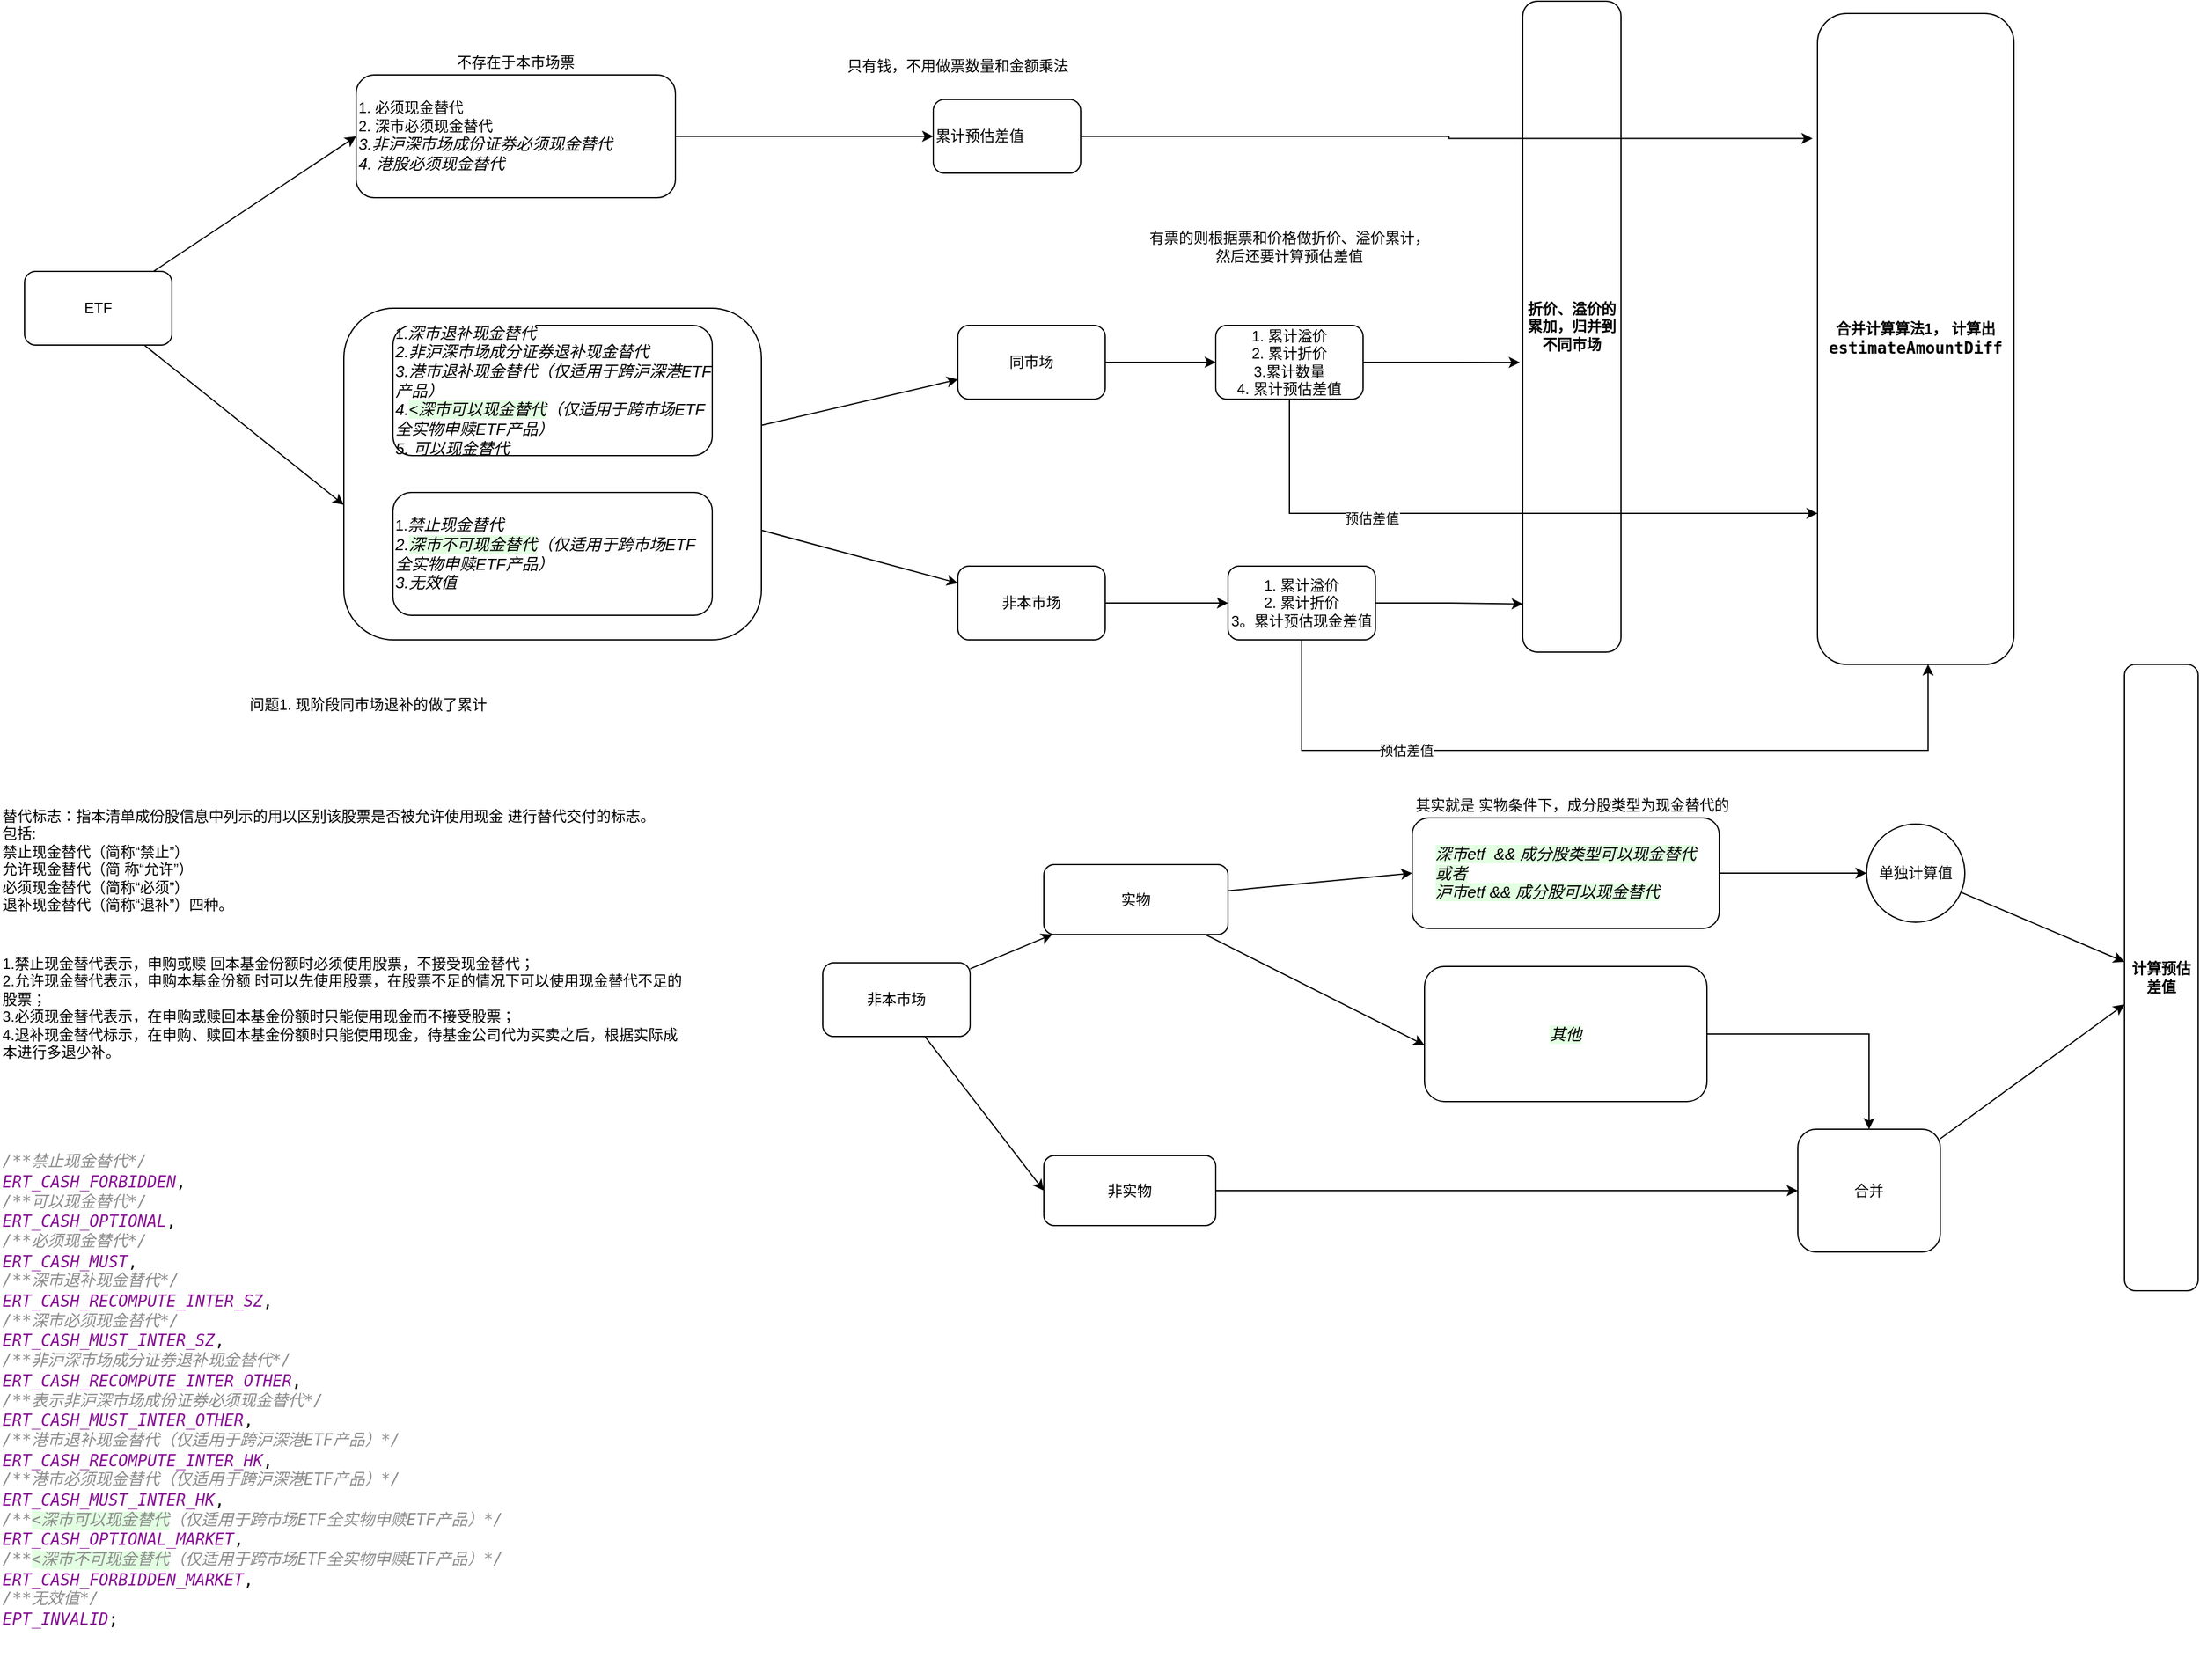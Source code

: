 <mxfile version="26.1.3">
  <diagram name="第 1 页" id="rbjTrnQubaZhu8TUefxR">
    <mxGraphModel dx="1434" dy="738" grid="1" gridSize="10" guides="1" tooltips="1" connect="1" arrows="1" fold="1" page="1" pageScale="1" pageWidth="1169" pageHeight="827" math="0" shadow="0">
      <root>
        <mxCell id="0" />
        <mxCell id="1" parent="0" />
        <mxCell id="Pjw4ReAp0QkN3uzusqus-16" style="rounded=0;orthogonalLoop=1;jettySize=auto;html=1;" edge="1" parent="1" source="Pjw4ReAp0QkN3uzusqus-10" target="Pjw4ReAp0QkN3uzusqus-14">
          <mxGeometry relative="1" as="geometry" />
        </mxCell>
        <mxCell id="Pjw4ReAp0QkN3uzusqus-17" style="rounded=0;orthogonalLoop=1;jettySize=auto;html=1;" edge="1" parent="1" source="Pjw4ReAp0QkN3uzusqus-10" target="Pjw4ReAp0QkN3uzusqus-15">
          <mxGeometry relative="1" as="geometry" />
        </mxCell>
        <mxCell id="Pjw4ReAp0QkN3uzusqus-10" value="" style="rounded=1;whiteSpace=wrap;html=1;" vertex="1" parent="1">
          <mxGeometry x="340" y="360" width="340" height="270" as="geometry" />
        </mxCell>
        <mxCell id="Pjw4ReAp0QkN3uzusqus-4" style="rounded=0;orthogonalLoop=1;jettySize=auto;html=1;entryX=0;entryY=0.5;entryDx=0;entryDy=0;" edge="1" parent="1" source="Pjw4ReAp0QkN3uzusqus-1" target="Pjw4ReAp0QkN3uzusqus-3">
          <mxGeometry relative="1" as="geometry" />
        </mxCell>
        <mxCell id="Pjw4ReAp0QkN3uzusqus-1" value="ETF" style="rounded=1;whiteSpace=wrap;html=1;" vertex="1" parent="1">
          <mxGeometry x="80" y="330" width="120" height="60" as="geometry" />
        </mxCell>
        <mxCell id="Pjw4ReAp0QkN3uzusqus-2" value="&lt;div style=&quot;background-color: rgb(255, 255, 255); color: rgb(8, 8, 8); font-family: &amp;quot;JetBrains Mono&amp;quot;, monospace; font-size: 9.8pt; white-space: pre;&quot;&gt;&lt;span style=&quot;color: rgb(140, 140, 140); font-style: italic;&quot;&gt;/**&lt;/span&gt;&lt;span style=&quot;color: rgb(140, 140, 140); font-style: italic; font-family: &amp;quot;Courier New&amp;quot;, monospace;&quot;&gt;禁止现金替代&lt;/span&gt;&lt;span style=&quot;color: rgb(140, 140, 140); font-style: italic;&quot;&gt;*/&lt;br&gt;&lt;/span&gt;&lt;span style=&quot;color: rgb(135, 16, 148); font-style: italic;&quot;&gt;ERT_CASH_FORBIDDEN&lt;/span&gt;,&lt;br&gt;&lt;span style=&quot;color: rgb(140, 140, 140); font-style: italic;&quot;&gt;/**&lt;/span&gt;&lt;span style=&quot;color: rgb(140, 140, 140); font-style: italic; font-family: &amp;quot;Courier New&amp;quot;, monospace;&quot;&gt;可以现金替代&lt;/span&gt;&lt;span style=&quot;color: rgb(140, 140, 140); font-style: italic;&quot;&gt;*/&lt;br&gt;&lt;/span&gt;&lt;span style=&quot;color: rgb(135, 16, 148); font-style: italic;&quot;&gt;ERT_CASH_OPTIONAL&lt;/span&gt;,&lt;br&gt;&lt;span style=&quot;color: rgb(140, 140, 140); font-style: italic;&quot;&gt;/**&lt;/span&gt;&lt;span style=&quot;color: rgb(140, 140, 140); font-style: italic; font-family: &amp;quot;Courier New&amp;quot;, monospace;&quot;&gt;必须现金替代&lt;/span&gt;&lt;span style=&quot;color: rgb(140, 140, 140); font-style: italic;&quot;&gt;*/&lt;br&gt;&lt;/span&gt;&lt;span style=&quot;color: rgb(135, 16, 148); font-style: italic;&quot;&gt;ERT_CASH_MUST&lt;/span&gt;,&lt;br&gt;&lt;span style=&quot;color: rgb(140, 140, 140); font-style: italic;&quot;&gt;/**&lt;/span&gt;&lt;span style=&quot;color: rgb(140, 140, 140); font-style: italic; font-family: &amp;quot;Courier New&amp;quot;, monospace;&quot;&gt;深市退补现金替代&lt;/span&gt;&lt;span style=&quot;color: rgb(140, 140, 140); font-style: italic;&quot;&gt;*/&lt;br&gt;&lt;/span&gt;&lt;span style=&quot;color: rgb(135, 16, 148); font-style: italic;&quot;&gt;ERT_CASH_RECOMPUTE_INTER_SZ&lt;/span&gt;,&lt;br&gt;&lt;span style=&quot;color: rgb(140, 140, 140); font-style: italic;&quot;&gt;/**&lt;/span&gt;&lt;span style=&quot;color: rgb(140, 140, 140); font-style: italic; font-family: &amp;quot;Courier New&amp;quot;, monospace;&quot;&gt;深市必须现金替代&lt;/span&gt;&lt;span style=&quot;color: rgb(140, 140, 140); font-style: italic;&quot;&gt;*/&lt;br&gt;&lt;/span&gt;&lt;span style=&quot;color: rgb(135, 16, 148); font-style: italic;&quot;&gt;ERT_CASH_MUST_INTER_SZ&lt;/span&gt;,&lt;br&gt;&lt;span style=&quot;color: rgb(140, 140, 140); font-style: italic;&quot;&gt;/**&lt;/span&gt;&lt;span style=&quot;color: rgb(140, 140, 140); font-style: italic; font-family: &amp;quot;Courier New&amp;quot;, monospace;&quot;&gt;非沪深市场成分证券退补现金替代&lt;/span&gt;&lt;span style=&quot;color: rgb(140, 140, 140); font-style: italic;&quot;&gt;*/&lt;br&gt;&lt;/span&gt;&lt;span style=&quot;color: rgb(135, 16, 148); font-style: italic;&quot;&gt;ERT_CASH_RECOMPUTE_INTER_OTHER&lt;/span&gt;,&lt;br&gt;&lt;span style=&quot;color: rgb(140, 140, 140); font-style: italic;&quot;&gt;/**&lt;/span&gt;&lt;span style=&quot;color: rgb(140, 140, 140); font-style: italic; font-family: &amp;quot;Courier New&amp;quot;, monospace;&quot;&gt;表示非沪深市场成份证券必须现金替代&lt;/span&gt;&lt;span style=&quot;color: rgb(140, 140, 140); font-style: italic;&quot;&gt;*/&lt;br&gt;&lt;/span&gt;&lt;span style=&quot;color: rgb(135, 16, 148); font-style: italic;&quot;&gt;ERT_CASH_MUST_INTER_OTHER&lt;/span&gt;,&lt;br&gt;&lt;span style=&quot;color: rgb(140, 140, 140); font-style: italic;&quot;&gt;/**&lt;/span&gt;&lt;span style=&quot;color: rgb(140, 140, 140); font-style: italic; font-family: &amp;quot;Courier New&amp;quot;, monospace;&quot;&gt;港市退补现金替代（仅适用于跨沪深港&lt;/span&gt;&lt;span style=&quot;color: rgb(140, 140, 140); font-style: italic;&quot;&gt;ETF&lt;/span&gt;&lt;span style=&quot;color: rgb(140, 140, 140); font-style: italic; font-family: &amp;quot;Courier New&amp;quot;, monospace;&quot;&gt;产品）&lt;/span&gt;&lt;span style=&quot;color: rgb(140, 140, 140); font-style: italic;&quot;&gt;*/&lt;br&gt;&lt;/span&gt;&lt;span style=&quot;color: rgb(135, 16, 148); font-style: italic;&quot;&gt;ERT_CASH_RECOMPUTE_INTER_HK&lt;/span&gt;,&lt;br&gt;&lt;span style=&quot;color: rgb(140, 140, 140); font-style: italic;&quot;&gt;/**&lt;/span&gt;&lt;span style=&quot;color: rgb(140, 140, 140); font-style: italic; font-family: &amp;quot;Courier New&amp;quot;, monospace;&quot;&gt;港市必须现金替代（仅适用于跨沪深港&lt;/span&gt;&lt;span style=&quot;color: rgb(140, 140, 140); font-style: italic;&quot;&gt;ETF&lt;/span&gt;&lt;span style=&quot;color: rgb(140, 140, 140); font-style: italic; font-family: &amp;quot;Courier New&amp;quot;, monospace;&quot;&gt;产品）&lt;/span&gt;&lt;span style=&quot;color: rgb(140, 140, 140); font-style: italic;&quot;&gt;*/&lt;br&gt;&lt;/span&gt;&lt;span style=&quot;color: rgb(135, 16, 148); font-style: italic;&quot;&gt;ERT_CASH_MUST_INTER_HK&lt;/span&gt;,&lt;br&gt;&lt;span style=&quot;color: rgb(140, 140, 140); font-style: italic;&quot;&gt;/**&lt;/span&gt;&lt;span style=&quot;color: rgb(140, 140, 140); background-color: rgb(226, 255, 226); font-style: italic;&quot;&gt;&amp;lt;&lt;/span&gt;&lt;span style=&quot;color: rgb(140, 140, 140); background-color: rgb(226, 255, 226); font-style: italic; font-family: &amp;quot;Courier New&amp;quot;, monospace;&quot;&gt;深市可以现金替代&lt;/span&gt;&lt;span style=&quot;color: rgb(140, 140, 140); font-style: italic; font-family: &amp;quot;Courier New&amp;quot;, monospace;&quot;&gt;（仅适用于跨市场&lt;/span&gt;&lt;span style=&quot;color: rgb(140, 140, 140); font-style: italic;&quot;&gt;ETF&lt;/span&gt;&lt;span style=&quot;color: rgb(140, 140, 140); font-style: italic; font-family: &amp;quot;Courier New&amp;quot;, monospace;&quot;&gt;全实物申赎&lt;/span&gt;&lt;span style=&quot;color: rgb(140, 140, 140); font-style: italic;&quot;&gt;ETF&lt;/span&gt;&lt;span style=&quot;color: rgb(140, 140, 140); font-style: italic; font-family: &amp;quot;Courier New&amp;quot;, monospace;&quot;&gt;产品）&lt;/span&gt;&lt;span style=&quot;color: rgb(140, 140, 140); font-style: italic;&quot;&gt;*/&lt;br&gt;&lt;/span&gt;&lt;span style=&quot;color: rgb(135, 16, 148); font-style: italic;&quot;&gt;ERT_CASH_OPTIONAL_MARKET&lt;/span&gt;,&lt;br&gt;&lt;span style=&quot;color: rgb(140, 140, 140); font-style: italic;&quot;&gt;/**&lt;/span&gt;&lt;span style=&quot;color: rgb(140, 140, 140); background-color: rgb(226, 255, 226); font-style: italic;&quot;&gt;&amp;lt;&lt;/span&gt;&lt;span style=&quot;color: rgb(140, 140, 140); background-color: rgb(226, 255, 226); font-style: italic; font-family: &amp;quot;Courier New&amp;quot;, monospace;&quot;&gt;深市不可现金替代&lt;/span&gt;&lt;span style=&quot;color: rgb(140, 140, 140); font-style: italic; font-family: &amp;quot;Courier New&amp;quot;, monospace;&quot;&gt;（仅适用于跨市场&lt;/span&gt;&lt;span style=&quot;color: rgb(140, 140, 140); font-style: italic;&quot;&gt;ETF&lt;/span&gt;&lt;span style=&quot;color: rgb(140, 140, 140); font-style: italic; font-family: &amp;quot;Courier New&amp;quot;, monospace;&quot;&gt;全实物申赎&lt;/span&gt;&lt;span style=&quot;color: rgb(140, 140, 140); font-style: italic;&quot;&gt;ETF&lt;/span&gt;&lt;span style=&quot;color: rgb(140, 140, 140); font-style: italic; font-family: &amp;quot;Courier New&amp;quot;, monospace;&quot;&gt;产品）&lt;/span&gt;&lt;span style=&quot;color: rgb(140, 140, 140); font-style: italic;&quot;&gt;*/&lt;br&gt;&lt;/span&gt;&lt;span style=&quot;color: rgb(135, 16, 148); font-style: italic;&quot;&gt;ERT_CASH_FORBIDDEN_MARKET&lt;/span&gt;,&lt;br&gt;&lt;span style=&quot;color: rgb(140, 140, 140); font-style: italic;&quot;&gt;/**&lt;/span&gt;&lt;span style=&quot;color: rgb(140, 140, 140); font-style: italic; font-family: &amp;quot;Courier New&amp;quot;, monospace;&quot;&gt;无效值&lt;/span&gt;&lt;span style=&quot;color: rgb(140, 140, 140); font-style: italic;&quot;&gt;*/&lt;br&gt;&lt;/span&gt;&lt;span style=&quot;color: rgb(135, 16, 148); font-style: italic;&quot;&gt;EPT_INVALID&lt;/span&gt;;&lt;/div&gt;" style="text;html=1;align=left;verticalAlign=middle;whiteSpace=wrap;rounded=0;" vertex="1" parent="1">
          <mxGeometry x="60" y="1006" width="440" height="470" as="geometry" />
        </mxCell>
        <mxCell id="Pjw4ReAp0QkN3uzusqus-19" value="" style="edgeStyle=orthogonalEdgeStyle;rounded=0;orthogonalLoop=1;jettySize=auto;html=1;" edge="1" parent="1" source="Pjw4ReAp0QkN3uzusqus-3" target="Pjw4ReAp0QkN3uzusqus-18">
          <mxGeometry relative="1" as="geometry" />
        </mxCell>
        <mxCell id="Pjw4ReAp0QkN3uzusqus-3" value="&lt;font style=&quot;color: rgb(0, 0, 0);&quot; face=&quot;Helvetica&quot;&gt;1. 必须现金替代&lt;/font&gt;&lt;div&gt;&lt;font style=&quot;color: rgb(0, 0, 0);&quot; face=&quot;Helvetica&quot;&gt;2. 深市必须现金替代&lt;/font&gt;&lt;/div&gt;&lt;div&gt;&lt;span style=&quot;font-size: 13.067px; font-style: italic; white-space: pre; background-color: rgb(255, 255, 255);&quot;&gt;&lt;font style=&quot;color: rgb(0, 0, 0);&quot; face=&quot;Helvetica&quot;&gt;3.非沪深市场成份证券必须现金替代&lt;/font&gt;&lt;/span&gt;&lt;/div&gt;&lt;div&gt;&lt;span style=&quot;font-size: 13.067px; font-style: italic; white-space: pre; background-color: rgb(255, 255, 255);&quot;&gt;&lt;font style=&quot;color: rgb(0, 0, 0);&quot; face=&quot;Helvetica&quot;&gt;4. 港股必须现金替代&lt;/font&gt;&lt;/span&gt;&lt;/div&gt;" style="rounded=1;whiteSpace=wrap;html=1;align=left;" vertex="1" parent="1">
          <mxGeometry x="350" y="170" width="260" height="100" as="geometry" />
        </mxCell>
        <mxCell id="Pjw4ReAp0QkN3uzusqus-5" value="1.&lt;span style=&quot;font-size: 13.067px; font-style: italic; white-space: pre; background-color: rgb(255, 255, 255);&quot;&gt;深市退补现金替代&lt;/span&gt;&lt;div&gt;&lt;span style=&quot;font-size: 13.067px; font-style: italic; white-space: pre; background-color: rgb(255, 255, 255);&quot;&gt;2.&lt;/span&gt;&lt;span style=&quot;background-color: rgb(255, 255, 255); font-size: 13.067px; font-style: italic; white-space: pre;&quot;&gt;非沪深市场成分证券退补现金替代&lt;/span&gt;&lt;/div&gt;&lt;div&gt;&lt;span style=&quot;background-color: rgb(255, 255, 255); font-size: 13.067px; font-style: italic; white-space: pre;&quot;&gt;3.&lt;/span&gt;&lt;span style=&quot;background-color: transparent; font-size: 13.067px; white-space: pre; font-style: italic;&quot;&gt;港市退补现金替代（仅适用于跨沪深港&lt;/span&gt;&lt;span style=&quot;background-color: transparent; font-size: 13.067px; white-space: pre; font-style: italic;&quot;&gt;ETF&lt;/span&gt;&lt;span style=&quot;background-color: transparent; font-size: 13.067px; white-space: pre; font-style: italic;&quot;&gt;产品）&lt;/span&gt;&lt;/div&gt;&lt;div&gt;&lt;span style=&quot;background-color: transparent; font-size: 13.067px; white-space: pre; font-style: italic;&quot;&gt;4.&lt;/span&gt;&lt;span style=&quot;font-size: 13.067px; white-space: pre; background-color: rgb(226, 255, 226); font-style: italic;&quot;&gt;&amp;lt;&lt;/span&gt;&lt;span style=&quot;font-size: 13.067px; white-space: pre; background-color: rgb(226, 255, 226); font-style: italic;&quot;&gt;深市可以现金替代&lt;/span&gt;&lt;span style=&quot;background-color: transparent; font-size: 13.067px; white-space: pre; font-style: italic;&quot;&gt;（仅适用于跨市场&lt;/span&gt;&lt;span style=&quot;background-color: transparent; font-size: 13.067px; white-space: pre; font-style: italic;&quot;&gt;ETF&lt;/span&gt;&lt;span style=&quot;background-color: transparent; font-size: 13.067px; white-space: pre; font-style: italic;&quot;&gt;全实物申赎&lt;/span&gt;&lt;span style=&quot;background-color: transparent; font-size: 13.067px; white-space: pre; font-style: italic;&quot;&gt;ETF&lt;/span&gt;&lt;span style=&quot;background-color: transparent; font-size: 13.067px; white-space: pre; font-style: italic;&quot;&gt;产品）&lt;/span&gt;&lt;/div&gt;&lt;div&gt;&lt;span style=&quot;background-color: transparent; font-size: 13.067px; white-space: pre; font-style: italic;&quot;&gt;5. 可以现金替代&lt;/span&gt;&lt;/div&gt;" style="rounded=1;whiteSpace=wrap;html=1;fontColor=default;fontFamily=Helvetica;align=left;" vertex="1" parent="1">
          <mxGeometry x="380" y="374" width="260" height="106" as="geometry" />
        </mxCell>
        <mxCell id="Pjw4ReAp0QkN3uzusqus-6" value="不存在于本市场票" style="text;html=1;align=center;verticalAlign=middle;whiteSpace=wrap;rounded=0;" vertex="1" parent="1">
          <mxGeometry x="405" y="150" width="150" height="20" as="geometry" />
        </mxCell>
        <mxCell id="Pjw4ReAp0QkN3uzusqus-9" value="1.&lt;span style=&quot;font-size: 13.067px; font-style: italic; white-space: pre; background-color: rgb(255, 255, 255);&quot;&gt;禁止现金替代&lt;/span&gt;&lt;div style=&quot;&quot;&gt;&lt;font&gt;&lt;span style=&quot;font-size: 13.067px; white-space: pre; background-color: rgb(255, 255, 255);&quot;&gt;&lt;i&gt;2.&lt;/i&gt;&lt;/span&gt;&lt;/font&gt;&lt;span style=&quot;font-size: 13.067px; white-space: pre; background-color: rgb(226, 255, 226); font-style: italic;&quot;&gt;深市不可现金替代&lt;/span&gt;&lt;span style=&quot;background-color: transparent; font-size: 13.067px; white-space: pre; font-style: italic;&quot;&gt;（仅适用于跨市场&lt;/span&gt;&lt;span style=&quot;background-color: transparent; font-size: 13.067px; white-space: pre; font-style: italic;&quot;&gt;ETF&lt;/span&gt;&lt;span style=&quot;background-color: transparent; font-size: 13.067px; white-space: pre; font-style: italic;&quot;&gt;全实物申赎&lt;/span&gt;&lt;span style=&quot;background-color: transparent; font-size: 13.067px; white-space: pre; font-style: italic;&quot;&gt;ETF&lt;/span&gt;&lt;span style=&quot;background-color: transparent; font-size: 13.067px; white-space: pre; font-style: italic;&quot;&gt;产品）&lt;/span&gt;&lt;/div&gt;&lt;div style=&quot;&quot;&gt;&lt;span style=&quot;background-color: transparent; font-size: 13.067px; white-space: pre; font-style: italic;&quot;&gt;3.&lt;/span&gt;&lt;span style=&quot;background-color: rgb(255, 255, 255); font-size: 13.067px; font-style: italic; white-space: pre;&quot;&gt;无效值&lt;/span&gt;&lt;/div&gt;" style="rounded=1;whiteSpace=wrap;html=1;fontColor=default;fontFamily=Helvetica;align=left;" vertex="1" parent="1">
          <mxGeometry x="380" y="510" width="260" height="100" as="geometry" />
        </mxCell>
        <mxCell id="Pjw4ReAp0QkN3uzusqus-12" style="rounded=0;orthogonalLoop=1;jettySize=auto;html=1;entryX=0;entryY=0.593;entryDx=0;entryDy=0;entryPerimeter=0;" edge="1" parent="1" source="Pjw4ReAp0QkN3uzusqus-1" target="Pjw4ReAp0QkN3uzusqus-10">
          <mxGeometry relative="1" as="geometry" />
        </mxCell>
        <mxCell id="Pjw4ReAp0QkN3uzusqus-21" value="" style="edgeStyle=orthogonalEdgeStyle;rounded=0;orthogonalLoop=1;jettySize=auto;html=1;" edge="1" parent="1" source="Pjw4ReAp0QkN3uzusqus-14" target="Pjw4ReAp0QkN3uzusqus-20">
          <mxGeometry relative="1" as="geometry" />
        </mxCell>
        <mxCell id="Pjw4ReAp0QkN3uzusqus-14" value="同市场" style="rounded=1;whiteSpace=wrap;html=1;" vertex="1" parent="1">
          <mxGeometry x="840" y="374" width="120" height="60" as="geometry" />
        </mxCell>
        <mxCell id="Pjw4ReAp0QkN3uzusqus-23" style="edgeStyle=orthogonalEdgeStyle;rounded=0;orthogonalLoop=1;jettySize=auto;html=1;" edge="1" parent="1" source="Pjw4ReAp0QkN3uzusqus-15" target="Pjw4ReAp0QkN3uzusqus-22">
          <mxGeometry relative="1" as="geometry" />
        </mxCell>
        <mxCell id="Pjw4ReAp0QkN3uzusqus-15" value="非本市场" style="rounded=1;whiteSpace=wrap;html=1;" vertex="1" parent="1">
          <mxGeometry x="840" y="570" width="120" height="60" as="geometry" />
        </mxCell>
        <mxCell id="Pjw4ReAp0QkN3uzusqus-18" value="累计预估差值" style="whiteSpace=wrap;html=1;align=left;rounded=1;" vertex="1" parent="1">
          <mxGeometry x="820" y="190" width="120" height="60" as="geometry" />
        </mxCell>
        <mxCell id="Pjw4ReAp0QkN3uzusqus-20" value="1. 累计溢价&lt;div&gt;2. 累计折价&lt;/div&gt;&lt;div&gt;3.累计数量&lt;/div&gt;&lt;div&gt;4. 累计预估差值&lt;/div&gt;" style="whiteSpace=wrap;html=1;rounded=1;" vertex="1" parent="1">
          <mxGeometry x="1050" y="374" width="120" height="60" as="geometry" />
        </mxCell>
        <mxCell id="Pjw4ReAp0QkN3uzusqus-22" value="1. 累计溢价&lt;div&gt;2. 累计折价&lt;/div&gt;&lt;div&gt;3。累计预估现金差值&lt;/div&gt;" style="whiteSpace=wrap;html=1;rounded=1;" vertex="1" parent="1">
          <mxGeometry x="1060" y="570" width="120" height="60" as="geometry" />
        </mxCell>
        <mxCell id="Pjw4ReAp0QkN3uzusqus-24" value="只有钱，不用做票数量和金额乘法" style="text;html=1;align=center;verticalAlign=middle;whiteSpace=wrap;rounded=0;" vertex="1" parent="1">
          <mxGeometry x="720" y="150" width="240" height="25" as="geometry" />
        </mxCell>
        <mxCell id="Pjw4ReAp0QkN3uzusqus-25" value="有票的则根据票和价格做折价、溢价累计，然后还要计算预估差值" style="text;html=1;align=center;verticalAlign=middle;whiteSpace=wrap;rounded=0;" vertex="1" parent="1">
          <mxGeometry x="995" y="280" width="230" height="60" as="geometry" />
        </mxCell>
        <mxCell id="Pjw4ReAp0QkN3uzusqus-26" value="折价、溢价的累加，归并到不同市场" style="rounded=1;whiteSpace=wrap;html=1;fontStyle=1" vertex="1" parent="1">
          <mxGeometry x="1300" y="110" width="80" height="530" as="geometry" />
        </mxCell>
        <mxCell id="Pjw4ReAp0QkN3uzusqus-28" style="edgeStyle=orthogonalEdgeStyle;rounded=0;orthogonalLoop=1;jettySize=auto;html=1;entryX=-0.029;entryY=0.555;entryDx=0;entryDy=0;entryPerimeter=0;" edge="1" parent="1" source="Pjw4ReAp0QkN3uzusqus-20" target="Pjw4ReAp0QkN3uzusqus-26">
          <mxGeometry relative="1" as="geometry" />
        </mxCell>
        <mxCell id="Pjw4ReAp0QkN3uzusqus-29" style="edgeStyle=orthogonalEdgeStyle;rounded=0;orthogonalLoop=1;jettySize=auto;html=1;exitX=1;exitY=0.5;exitDx=0;exitDy=0;entryX=0;entryY=0.926;entryDx=0;entryDy=0;entryPerimeter=0;" edge="1" parent="1" source="Pjw4ReAp0QkN3uzusqus-22" target="Pjw4ReAp0QkN3uzusqus-26">
          <mxGeometry relative="1" as="geometry" />
        </mxCell>
        <mxCell id="Pjw4ReAp0QkN3uzusqus-30" value="合并计算算法1， 计算出&lt;span style=&quot;background-color: rgb(255, 255, 255); font-family: &amp;quot;JetBrains Mono&amp;quot;, monospace; font-size: 9.8pt; white-space: pre;&quot;&gt;estimateAmountDiff&lt;/span&gt;" style="rounded=1;whiteSpace=wrap;html=1;fontStyle=1" vertex="1" parent="1">
          <mxGeometry x="1540" y="120" width="160" height="530" as="geometry" />
        </mxCell>
        <mxCell id="Pjw4ReAp0QkN3uzusqus-31" style="edgeStyle=orthogonalEdgeStyle;rounded=0;orthogonalLoop=1;jettySize=auto;html=1;entryX=-0.025;entryY=0.192;entryDx=0;entryDy=0;entryPerimeter=0;" edge="1" parent="1" source="Pjw4ReAp0QkN3uzusqus-18" target="Pjw4ReAp0QkN3uzusqus-30">
          <mxGeometry relative="1" as="geometry" />
        </mxCell>
        <mxCell id="Pjw4ReAp0QkN3uzusqus-32" style="edgeStyle=orthogonalEdgeStyle;rounded=0;orthogonalLoop=1;jettySize=auto;html=1;entryX=0;entryY=0.768;entryDx=0;entryDy=0;entryPerimeter=0;" edge="1" parent="1" source="Pjw4ReAp0QkN3uzusqus-20" target="Pjw4ReAp0QkN3uzusqus-30">
          <mxGeometry relative="1" as="geometry">
            <Array as="points">
              <mxPoint x="1110" y="527" />
            </Array>
          </mxGeometry>
        </mxCell>
        <mxCell id="Pjw4ReAp0QkN3uzusqus-33" value="预估差值" style="edgeLabel;html=1;align=center;verticalAlign=middle;resizable=0;points=[];" vertex="1" connectable="0" parent="Pjw4ReAp0QkN3uzusqus-32">
          <mxGeometry x="-0.388" y="-4" relative="1" as="geometry">
            <mxPoint as="offset" />
          </mxGeometry>
        </mxCell>
        <mxCell id="Pjw4ReAp0QkN3uzusqus-34" style="edgeStyle=orthogonalEdgeStyle;rounded=0;orthogonalLoop=1;jettySize=auto;html=1;exitX=0.5;exitY=1;exitDx=0;exitDy=0;entryX=0.563;entryY=1;entryDx=0;entryDy=0;entryPerimeter=0;" edge="1" parent="1" source="Pjw4ReAp0QkN3uzusqus-22" target="Pjw4ReAp0QkN3uzusqus-30">
          <mxGeometry relative="1" as="geometry">
            <Array as="points">
              <mxPoint x="1120" y="720" />
              <mxPoint x="1630" y="720" />
            </Array>
          </mxGeometry>
        </mxCell>
        <mxCell id="Pjw4ReAp0QkN3uzusqus-35" value="预估差值" style="edgeLabel;html=1;align=center;verticalAlign=middle;resizable=0;points=[];" vertex="1" connectable="0" parent="Pjw4ReAp0QkN3uzusqus-34">
          <mxGeometry x="-0.478" relative="1" as="geometry">
            <mxPoint as="offset" />
          </mxGeometry>
        </mxCell>
        <mxCell id="Pjw4ReAp0QkN3uzusqus-38" value="替代标志：指本清单成份股信息中列示的用以区别该股票是否被允许使用现金 进行替代交付的标志。&#xa;包括:&#xa;禁止现金替代（简称“禁止”）&#xa;允许现金替代（简 称“允许”）&#xa;必须现金替代（简称“必须”）&#xa;退补现金替代（简称“退补”）四种。" style="text;whiteSpace=wrap;" vertex="1" parent="1">
          <mxGeometry x="60" y="760" width="560" height="120" as="geometry" />
        </mxCell>
        <mxCell id="Pjw4ReAp0QkN3uzusqus-39" value="1.禁止现金替代表示，申购或赎 回本基金份额时必须使用股票，不接受现金替代；&#xa;2.允许现金替代表示，申购本基金份额 时可以先使用股票，在股票不足的情况下可以使用现金替代不足的股票；&#xa;3.必须现金替代表示，在申购或赎回本基金份额时只能使用现金而不接受股票；&#xa;4.退补现金替代标示，在申购、赎回本基金份额时只能使用现金，待基金公司代为买卖之后，根据实际成本进行多退少补。" style="text;whiteSpace=wrap;" vertex="1" parent="1">
          <mxGeometry x="60" y="880" width="560" height="110" as="geometry" />
        </mxCell>
        <mxCell id="Pjw4ReAp0QkN3uzusqus-49" value="问题1. 现阶段同市场退补的做了累计&lt;div&gt;&lt;br&gt;&lt;/div&gt;" style="text;html=1;align=center;verticalAlign=middle;whiteSpace=wrap;rounded=0;" vertex="1" parent="1">
          <mxGeometry x="240" y="680" width="240" height="20" as="geometry" />
        </mxCell>
        <mxCell id="Pjw4ReAp0QkN3uzusqus-54" value="" style="rounded=0;orthogonalLoop=1;jettySize=auto;html=1;" edge="1" parent="1" source="Pjw4ReAp0QkN3uzusqus-50" target="Pjw4ReAp0QkN3uzusqus-53">
          <mxGeometry relative="1" as="geometry" />
        </mxCell>
        <mxCell id="Pjw4ReAp0QkN3uzusqus-56" style="rounded=0;orthogonalLoop=1;jettySize=auto;html=1;entryX=0;entryY=0.5;entryDx=0;entryDy=0;" edge="1" parent="1" source="Pjw4ReAp0QkN3uzusqus-50" target="Pjw4ReAp0QkN3uzusqus-55">
          <mxGeometry relative="1" as="geometry" />
        </mxCell>
        <mxCell id="Pjw4ReAp0QkN3uzusqus-50" value="非本市场" style="rounded=1;whiteSpace=wrap;html=1;" vertex="1" parent="1">
          <mxGeometry x="730" y="893" width="120" height="60" as="geometry" />
        </mxCell>
        <mxCell id="Pjw4ReAp0QkN3uzusqus-67" value="" style="edgeStyle=orthogonalEdgeStyle;rounded=0;orthogonalLoop=1;jettySize=auto;html=1;" edge="1" parent="1" source="Pjw4ReAp0QkN3uzusqus-51" target="Pjw4ReAp0QkN3uzusqus-66">
          <mxGeometry relative="1" as="geometry" />
        </mxCell>
        <mxCell id="Pjw4ReAp0QkN3uzusqus-51" value="&lt;div style=&quot;text-align: left;&quot;&gt;&lt;span style=&quot;font-size: 13.067px; white-space: pre; background-color: rgb(226, 255, 226);&quot;&gt;&lt;i&gt;深市etf  &amp;amp;&amp;amp; 成分股类型可以现金替代&lt;/i&gt;&lt;/span&gt;&lt;/div&gt;&lt;div style=&quot;text-align: left;&quot;&gt;&lt;span style=&quot;font-size: 13.067px; white-space: pre; background-color: rgb(226, 255, 226);&quot;&gt;&lt;i&gt;或者&lt;/i&gt;&lt;/span&gt;&lt;/div&gt;&lt;div style=&quot;text-align: left;&quot;&gt;&lt;span style=&quot;font-size: 13.067px; white-space: pre; background-color: rgb(226, 255, 226);&quot;&gt;&lt;i&gt;沪市etf &amp;amp;&amp;amp; 成分股可以现金替代&lt;/i&gt;&lt;/span&gt;&lt;/div&gt;" style="whiteSpace=wrap;html=1;rounded=1;" vertex="1" parent="1">
          <mxGeometry x="1210" y="775" width="250" height="90" as="geometry" />
        </mxCell>
        <mxCell id="Pjw4ReAp0QkN3uzusqus-57" style="rounded=0;orthogonalLoop=1;jettySize=auto;html=1;entryX=0;entryY=0.5;entryDx=0;entryDy=0;" edge="1" parent="1" source="Pjw4ReAp0QkN3uzusqus-53" target="Pjw4ReAp0QkN3uzusqus-51">
          <mxGeometry relative="1" as="geometry" />
        </mxCell>
        <mxCell id="Pjw4ReAp0QkN3uzusqus-53" value="实物" style="whiteSpace=wrap;html=1;rounded=1;" vertex="1" parent="1">
          <mxGeometry x="910" y="813" width="150" height="57" as="geometry" />
        </mxCell>
        <mxCell id="Pjw4ReAp0QkN3uzusqus-65" style="edgeStyle=orthogonalEdgeStyle;rounded=0;orthogonalLoop=1;jettySize=auto;html=1;" edge="1" parent="1" source="Pjw4ReAp0QkN3uzusqus-55" target="Pjw4ReAp0QkN3uzusqus-63">
          <mxGeometry relative="1" as="geometry" />
        </mxCell>
        <mxCell id="Pjw4ReAp0QkN3uzusqus-55" value="非实物" style="whiteSpace=wrap;html=1;rounded=1;" vertex="1" parent="1">
          <mxGeometry x="910" y="1050" width="140" height="57" as="geometry" />
        </mxCell>
        <mxCell id="Pjw4ReAp0QkN3uzusqus-64" style="edgeStyle=orthogonalEdgeStyle;rounded=0;orthogonalLoop=1;jettySize=auto;html=1;" edge="1" parent="1" source="Pjw4ReAp0QkN3uzusqus-58" target="Pjw4ReAp0QkN3uzusqus-63">
          <mxGeometry relative="1" as="geometry" />
        </mxCell>
        <mxCell id="Pjw4ReAp0QkN3uzusqus-58" value="&lt;div style=&quot;text-align: left;&quot;&gt;&lt;span style=&quot;font-size: 13.067px; white-space: pre; background-color: rgb(226, 255, 226);&quot;&gt;&lt;i&gt;其他&lt;/i&gt;&lt;/span&gt;&lt;/div&gt;" style="whiteSpace=wrap;html=1;rounded=1;" vertex="1" parent="1">
          <mxGeometry x="1220" y="896" width="230" height="110" as="geometry" />
        </mxCell>
        <mxCell id="Pjw4ReAp0QkN3uzusqus-59" style="rounded=0;orthogonalLoop=1;jettySize=auto;html=1;entryX=0;entryY=0.582;entryDx=0;entryDy=0;entryPerimeter=0;" edge="1" parent="1" source="Pjw4ReAp0QkN3uzusqus-53" target="Pjw4ReAp0QkN3uzusqus-58">
          <mxGeometry relative="1" as="geometry" />
        </mxCell>
        <mxCell id="Pjw4ReAp0QkN3uzusqus-61" value="其实就是 实物条件下，成分股类型为现金替代的" style="text;html=1;align=center;verticalAlign=middle;whiteSpace=wrap;rounded=0;" vertex="1" parent="1">
          <mxGeometry x="1197.5" y="760" width="285" height="10" as="geometry" />
        </mxCell>
        <mxCell id="Pjw4ReAp0QkN3uzusqus-62" value="计算预估差值" style="rounded=1;whiteSpace=wrap;html=1;fontStyle=1" vertex="1" parent="1">
          <mxGeometry x="1790" y="650" width="60" height="510" as="geometry" />
        </mxCell>
        <mxCell id="Pjw4ReAp0QkN3uzusqus-69" style="rounded=0;orthogonalLoop=1;jettySize=auto;html=1;" edge="1" parent="1" source="Pjw4ReAp0QkN3uzusqus-63" target="Pjw4ReAp0QkN3uzusqus-62">
          <mxGeometry relative="1" as="geometry" />
        </mxCell>
        <mxCell id="Pjw4ReAp0QkN3uzusqus-63" value="&lt;div style=&quot;text-align: left;&quot;&gt;合并&lt;/div&gt;" style="whiteSpace=wrap;html=1;rounded=1;" vertex="1" parent="1">
          <mxGeometry x="1524" y="1028.5" width="116" height="100" as="geometry" />
        </mxCell>
        <mxCell id="Pjw4ReAp0QkN3uzusqus-68" style="rounded=0;orthogonalLoop=1;jettySize=auto;html=1;" edge="1" parent="1" source="Pjw4ReAp0QkN3uzusqus-66" target="Pjw4ReAp0QkN3uzusqus-62">
          <mxGeometry relative="1" as="geometry" />
        </mxCell>
        <mxCell id="Pjw4ReAp0QkN3uzusqus-66" value="单独计算值" style="ellipse;whiteSpace=wrap;html=1;rounded=1;" vertex="1" parent="1">
          <mxGeometry x="1580" y="780" width="80" height="80" as="geometry" />
        </mxCell>
      </root>
    </mxGraphModel>
  </diagram>
</mxfile>
